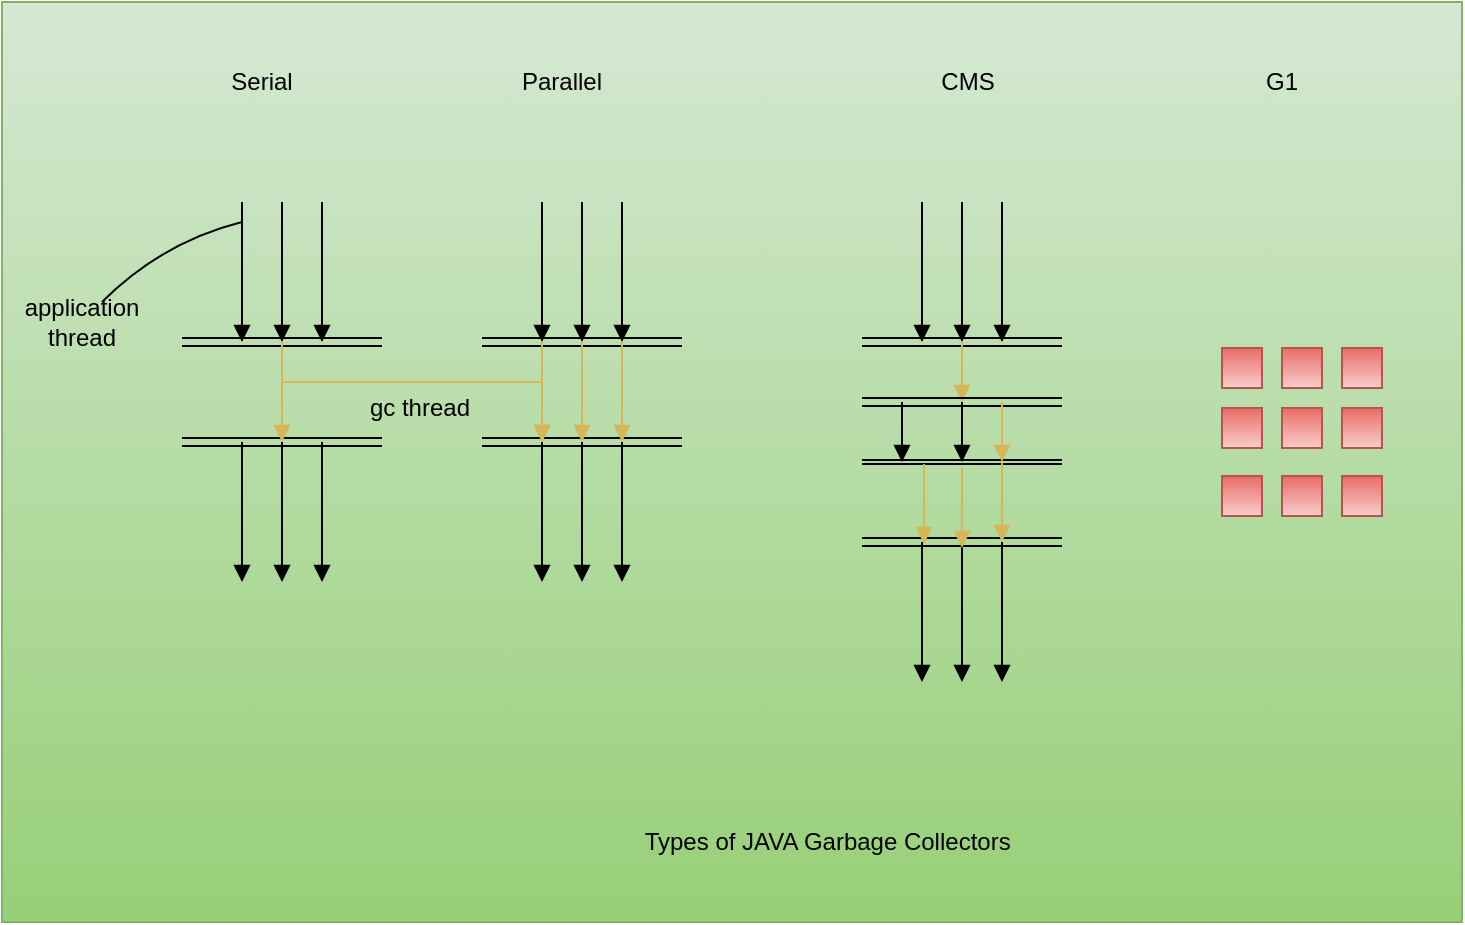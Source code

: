 <mxfile version="12.0.0" type="github" pages="1"><diagram id="sXI76t0ioFXUszAyzwJA" name="第 1 页"><mxGraphModel dx="1550" dy="380" grid="1" gridSize="10" guides="1" tooltips="1" connect="1" arrows="1" fold="1" page="1" pageScale="1" pageWidth="827" pageHeight="1169" math="0" shadow="0"><root><mxCell id="0"/><mxCell id="1" parent="0"/><mxCell id="nscNsXpCPMkslsyI9hkL-88" value="" style="rounded=0;whiteSpace=wrap;html=1;fillColor=#d5e8d4;strokeColor=#82b366;gradientColor=#97d077;" vertex="1" parent="1"><mxGeometry x="-50" y="20" width="730" height="460" as="geometry"/></mxCell><mxCell id="nscNsXpCPMkslsyI9hkL-2" value="Serial" style="text;html=1;strokeColor=none;fillColor=none;align=center;verticalAlign=middle;whiteSpace=wrap;rounded=0;" vertex="1" parent="1"><mxGeometry x="60" y="50" width="40" height="20" as="geometry"/></mxCell><mxCell id="nscNsXpCPMkslsyI9hkL-13" value="" style="endArrow=block;endFill=1;endSize=6;html=1;" edge="1" parent="1"><mxGeometry width="100" relative="1" as="geometry"><mxPoint x="70" y="120" as="sourcePoint"/><mxPoint x="70" y="190" as="targetPoint"/></mxGeometry></mxCell><mxCell id="nscNsXpCPMkslsyI9hkL-14" value="" style="shape=link;html=1;" edge="1" parent="1"><mxGeometry width="100" relative="1" as="geometry"><mxPoint x="40" y="190" as="sourcePoint"/><mxPoint x="140" y="190" as="targetPoint"/></mxGeometry></mxCell><mxCell id="nscNsXpCPMkslsyI9hkL-16" value="" style="endArrow=block;endFill=1;endSize=6;html=1;" edge="1" parent="1"><mxGeometry width="100" relative="1" as="geometry"><mxPoint x="90" y="120" as="sourcePoint"/><mxPoint x="90" y="190" as="targetPoint"/></mxGeometry></mxCell><mxCell id="nscNsXpCPMkslsyI9hkL-17" value="" style="endArrow=block;endFill=1;endSize=6;html=1;" edge="1" parent="1"><mxGeometry width="100" relative="1" as="geometry"><mxPoint x="110" y="120" as="sourcePoint"/><mxPoint x="110" y="190" as="targetPoint"/></mxGeometry></mxCell><mxCell id="nscNsXpCPMkslsyI9hkL-19" value="" style="endArrow=block;endFill=1;endSize=6;html=1;" edge="1" parent="1"><mxGeometry width="100" relative="1" as="geometry"><mxPoint x="70" y="240" as="sourcePoint"/><mxPoint x="70" y="310" as="targetPoint"/></mxGeometry></mxCell><mxCell id="nscNsXpCPMkslsyI9hkL-21" value="" style="endArrow=block;endFill=1;endSize=6;html=1;" edge="1" parent="1"><mxGeometry width="100" relative="1" as="geometry"><mxPoint x="90" y="240" as="sourcePoint"/><mxPoint x="90" y="310" as="targetPoint"/></mxGeometry></mxCell><mxCell id="nscNsXpCPMkslsyI9hkL-22" value="" style="endArrow=block;endFill=1;endSize=6;html=1;" edge="1" parent="1"><mxGeometry width="100" relative="1" as="geometry"><mxPoint x="110" y="240" as="sourcePoint"/><mxPoint x="110" y="310" as="targetPoint"/></mxGeometry></mxCell><mxCell id="nscNsXpCPMkslsyI9hkL-23" value="" style="shape=link;html=1;" edge="1" parent="1"><mxGeometry width="100" relative="1" as="geometry"><mxPoint x="40" y="240" as="sourcePoint"/><mxPoint x="140" y="240" as="targetPoint"/></mxGeometry></mxCell><mxCell id="nscNsXpCPMkslsyI9hkL-24" value="" style="endArrow=block;endFill=1;endSize=6;html=1;fillColor=#fff2cc;strokeColor=#d6b656;gradientColor=#ffd966;" edge="1" parent="1"><mxGeometry width="100" relative="1" as="geometry"><mxPoint x="90" y="190" as="sourcePoint"/><mxPoint x="90" y="240" as="targetPoint"/></mxGeometry></mxCell><mxCell id="nscNsXpCPMkslsyI9hkL-25" value="" style="endArrow=block;endFill=1;endSize=6;html=1;" edge="1" parent="1"><mxGeometry width="100" relative="1" as="geometry"><mxPoint x="220" y="120" as="sourcePoint"/><mxPoint x="220" y="190" as="targetPoint"/></mxGeometry></mxCell><mxCell id="nscNsXpCPMkslsyI9hkL-26" value="" style="shape=link;html=1;" edge="1" parent="1"><mxGeometry width="100" relative="1" as="geometry"><mxPoint x="190" y="190" as="sourcePoint"/><mxPoint x="290" y="190" as="targetPoint"/></mxGeometry></mxCell><mxCell id="nscNsXpCPMkslsyI9hkL-27" value="" style="endArrow=block;endFill=1;endSize=6;html=1;" edge="1" parent="1"><mxGeometry width="100" relative="1" as="geometry"><mxPoint x="240" y="120" as="sourcePoint"/><mxPoint x="240" y="190" as="targetPoint"/></mxGeometry></mxCell><mxCell id="nscNsXpCPMkslsyI9hkL-28" value="" style="endArrow=block;endFill=1;endSize=6;html=1;" edge="1" parent="1"><mxGeometry width="100" relative="1" as="geometry"><mxPoint x="260" y="120" as="sourcePoint"/><mxPoint x="260" y="190" as="targetPoint"/></mxGeometry></mxCell><mxCell id="nscNsXpCPMkslsyI9hkL-29" value="" style="endArrow=block;endFill=1;endSize=6;html=1;" edge="1" parent="1"><mxGeometry width="100" relative="1" as="geometry"><mxPoint x="220" y="240" as="sourcePoint"/><mxPoint x="220" y="310" as="targetPoint"/></mxGeometry></mxCell><mxCell id="nscNsXpCPMkslsyI9hkL-30" value="" style="endArrow=block;endFill=1;endSize=6;html=1;" edge="1" parent="1"><mxGeometry width="100" relative="1" as="geometry"><mxPoint x="240" y="240" as="sourcePoint"/><mxPoint x="240" y="310" as="targetPoint"/></mxGeometry></mxCell><mxCell id="nscNsXpCPMkslsyI9hkL-31" value="" style="endArrow=block;endFill=1;endSize=6;html=1;" edge="1" parent="1"><mxGeometry width="100" relative="1" as="geometry"><mxPoint x="260" y="240" as="sourcePoint"/><mxPoint x="260" y="310" as="targetPoint"/></mxGeometry></mxCell><mxCell id="nscNsXpCPMkslsyI9hkL-32" value="" style="shape=link;html=1;" edge="1" parent="1"><mxGeometry width="100" relative="1" as="geometry"><mxPoint x="190" y="240" as="sourcePoint"/><mxPoint x="290" y="240" as="targetPoint"/></mxGeometry></mxCell><mxCell id="nscNsXpCPMkslsyI9hkL-33" value="" style="endArrow=block;endFill=1;endSize=6;html=1;gradientColor=#ffd966;fillColor=#fff2cc;strokeColor=#d6b656;" edge="1" parent="1"><mxGeometry width="100" relative="1" as="geometry"><mxPoint x="240" y="190" as="sourcePoint"/><mxPoint x="240" y="240" as="targetPoint"/></mxGeometry></mxCell><mxCell id="nscNsXpCPMkslsyI9hkL-34" value="" style="endArrow=block;endFill=1;endSize=6;html=1;" edge="1" parent="1"><mxGeometry width="100" relative="1" as="geometry"><mxPoint x="410" y="120" as="sourcePoint"/><mxPoint x="410" y="190" as="targetPoint"/></mxGeometry></mxCell><mxCell id="nscNsXpCPMkslsyI9hkL-35" value="" style="shape=link;html=1;" edge="1" parent="1"><mxGeometry width="100" relative="1" as="geometry"><mxPoint x="380" y="190" as="sourcePoint"/><mxPoint x="480" y="190" as="targetPoint"/></mxGeometry></mxCell><mxCell id="nscNsXpCPMkslsyI9hkL-36" value="" style="endArrow=block;endFill=1;endSize=6;html=1;" edge="1" parent="1"><mxGeometry width="100" relative="1" as="geometry"><mxPoint x="430" y="120" as="sourcePoint"/><mxPoint x="430" y="190" as="targetPoint"/></mxGeometry></mxCell><mxCell id="nscNsXpCPMkslsyI9hkL-37" value="" style="endArrow=block;endFill=1;endSize=6;html=1;" edge="1" parent="1"><mxGeometry width="100" relative="1" as="geometry"><mxPoint x="450" y="120" as="sourcePoint"/><mxPoint x="450" y="190" as="targetPoint"/></mxGeometry></mxCell><mxCell id="nscNsXpCPMkslsyI9hkL-38" value="" style="endArrow=block;endFill=1;endSize=6;html=1;" edge="1" parent="1"><mxGeometry width="100" relative="1" as="geometry"><mxPoint x="410" y="290" as="sourcePoint"/><mxPoint x="410" y="360" as="targetPoint"/></mxGeometry></mxCell><mxCell id="nscNsXpCPMkslsyI9hkL-39" value="" style="endArrow=block;endFill=1;endSize=6;html=1;" edge="1" parent="1"><mxGeometry width="100" relative="1" as="geometry"><mxPoint x="430" y="290" as="sourcePoint"/><mxPoint x="430" y="360" as="targetPoint"/></mxGeometry></mxCell><mxCell id="nscNsXpCPMkslsyI9hkL-40" value="" style="endArrow=block;endFill=1;endSize=6;html=1;" edge="1" parent="1"><mxGeometry width="100" relative="1" as="geometry"><mxPoint x="450" y="290" as="sourcePoint"/><mxPoint x="450" y="360" as="targetPoint"/></mxGeometry></mxCell><mxCell id="nscNsXpCPMkslsyI9hkL-41" value="" style="shape=link;html=1;" edge="1" parent="1"><mxGeometry width="100" relative="1" as="geometry"><mxPoint x="380" y="290" as="sourcePoint"/><mxPoint x="480" y="290" as="targetPoint"/></mxGeometry></mxCell><mxCell id="nscNsXpCPMkslsyI9hkL-42" value="" style="endArrow=block;endFill=1;endSize=6;html=1;gradientColor=#ffd966;fillColor=#fff2cc;strokeColor=#d6b656;" edge="1" parent="1"><mxGeometry width="100" relative="1" as="geometry"><mxPoint x="430" y="190" as="sourcePoint"/><mxPoint x="430" y="220" as="targetPoint"/></mxGeometry></mxCell><mxCell id="nscNsXpCPMkslsyI9hkL-43" value="" style="endArrow=block;endFill=1;endSize=6;html=1;gradientColor=#ffd966;fillColor=#fff2cc;strokeColor=#d6b656;" edge="1" parent="1"><mxGeometry width="100" relative="1" as="geometry"><mxPoint x="220" y="190" as="sourcePoint"/><mxPoint x="220" y="240" as="targetPoint"/></mxGeometry></mxCell><mxCell id="nscNsXpCPMkslsyI9hkL-44" value="" style="endArrow=block;endFill=1;endSize=6;html=1;gradientColor=#ffd966;fillColor=#fff2cc;strokeColor=#d6b656;" edge="1" parent="1"><mxGeometry width="100" relative="1" as="geometry"><mxPoint x="220" y="190" as="sourcePoint"/><mxPoint x="220" y="240" as="targetPoint"/><Array as="points"><mxPoint x="220" y="210"/></Array></mxGeometry></mxCell><mxCell id="nscNsXpCPMkslsyI9hkL-46" value="" style="endArrow=block;endFill=1;endSize=6;html=1;gradientColor=#ffd966;fillColor=#fff2cc;strokeColor=#d6b656;" edge="1" parent="1"><mxGeometry width="100" relative="1" as="geometry"><mxPoint x="260" y="190" as="sourcePoint"/><mxPoint x="260" y="240" as="targetPoint"/></mxGeometry></mxCell><mxCell id="nscNsXpCPMkslsyI9hkL-47" value="" style="shape=link;html=1;" edge="1" parent="1"><mxGeometry width="100" relative="1" as="geometry"><mxPoint x="380" y="220" as="sourcePoint"/><mxPoint x="480" y="220" as="targetPoint"/></mxGeometry></mxCell><mxCell id="nscNsXpCPMkslsyI9hkL-48" value="" style="shape=link;html=1;width=-2;" edge="1" parent="1"><mxGeometry width="100" relative="1" as="geometry"><mxPoint x="380" y="250" as="sourcePoint"/><mxPoint x="480" y="250" as="targetPoint"/></mxGeometry></mxCell><mxCell id="nscNsXpCPMkslsyI9hkL-51" value="" style="endArrow=block;endFill=1;endSize=6;html=1;gradientColor=#ffd966;fillColor=#fff2cc;strokeColor=#d6b656;" edge="1" parent="1"><mxGeometry width="100" relative="1" as="geometry"><mxPoint x="450" y="250" as="sourcePoint"/><mxPoint x="450" y="290" as="targetPoint"/><Array as="points"/></mxGeometry></mxCell><mxCell id="nscNsXpCPMkslsyI9hkL-52" value="" style="endArrow=block;endFill=1;endSize=6;html=1;gradientColor=#ffd966;fillColor=#fff2cc;strokeColor=#d6b656;" edge="1" parent="1"><mxGeometry width="100" relative="1" as="geometry"><mxPoint x="450" y="220" as="sourcePoint"/><mxPoint x="450" y="250" as="targetPoint"/></mxGeometry></mxCell><mxCell id="nscNsXpCPMkslsyI9hkL-54" value="" style="endArrow=block;endFill=1;endSize=6;html=1;gradientColor=#ffd966;fillColor=#fff2cc;strokeColor=#000000;" edge="1" parent="1"><mxGeometry width="100" relative="1" as="geometry"><mxPoint x="430" y="220" as="sourcePoint"/><mxPoint x="430" y="250" as="targetPoint"/></mxGeometry></mxCell><mxCell id="nscNsXpCPMkslsyI9hkL-55" value="" style="endArrow=block;endFill=1;endSize=6;html=1;gradientColor=#ffd966;fillColor=#fff2cc;strokeColor=#000000;" edge="1" parent="1"><mxGeometry width="100" relative="1" as="geometry"><mxPoint x="400" y="220" as="sourcePoint"/><mxPoint x="400" y="250" as="targetPoint"/></mxGeometry></mxCell><mxCell id="nscNsXpCPMkslsyI9hkL-57" value="" style="endArrow=block;endFill=1;endSize=6;html=1;gradientColor=#ffd966;fillColor=#fff2cc;strokeColor=#d6b656;" edge="1" parent="1"><mxGeometry width="100" relative="1" as="geometry"><mxPoint x="411" y="251" as="sourcePoint"/><mxPoint x="411" y="291" as="targetPoint"/><Array as="points"/></mxGeometry></mxCell><mxCell id="nscNsXpCPMkslsyI9hkL-58" value="" style="endArrow=block;endFill=1;endSize=6;html=1;gradientColor=#ffd966;fillColor=#fff2cc;strokeColor=#d6b656;" edge="1" parent="1"><mxGeometry width="100" relative="1" as="geometry"><mxPoint x="430" y="253" as="sourcePoint"/><mxPoint x="430" y="293" as="targetPoint"/><Array as="points"/></mxGeometry></mxCell><mxCell id="nscNsXpCPMkslsyI9hkL-59" value="application thread" style="text;html=1;strokeColor=none;fillColor=none;align=center;verticalAlign=middle;whiteSpace=wrap;rounded=0;" vertex="1" parent="1"><mxGeometry x="-30" y="170" width="40" height="20" as="geometry"/></mxCell><mxCell id="nscNsXpCPMkslsyI9hkL-60" value="gc thread" style="text;html=1;strokeColor=none;fillColor=none;align=center;verticalAlign=middle;whiteSpace=wrap;rounded=0;" vertex="1" parent="1"><mxGeometry x="129" y="213" width="60" height="20" as="geometry"/></mxCell><mxCell id="nscNsXpCPMkslsyI9hkL-62" value="" style="endArrow=none;html=1;strokeColor=#d6b656;gradientColor=#ffd966;fillColor=#fff2cc;" edge="1" parent="1"><mxGeometry width="50" height="50" relative="1" as="geometry"><mxPoint x="90" y="210" as="sourcePoint"/><mxPoint x="220" y="210" as="targetPoint"/></mxGeometry></mxCell><mxCell id="nscNsXpCPMkslsyI9hkL-66" value="" style="endArrow=none;html=1;strokeColor=#000000;curved=1;exitX=0.75;exitY=0;exitDx=0;exitDy=0;" edge="1" parent="1" source="nscNsXpCPMkslsyI9hkL-59"><mxGeometry width="50" height="50" relative="1" as="geometry"><mxPoint x="-40" y="440" as="sourcePoint"/><mxPoint x="70" y="130" as="targetPoint"/><Array as="points"><mxPoint x="30" y="140"/></Array></mxGeometry></mxCell><mxCell id="nscNsXpCPMkslsyI9hkL-67" value="" style="whiteSpace=wrap;html=1;aspect=fixed;gradientColor=#ea6b66;fillColor=#f8cecc;strokeColor=#b85450;flipH=1;flipV=1;" vertex="1" parent="1"><mxGeometry x="560" y="193" width="20" height="20" as="geometry"/></mxCell><mxCell id="nscNsXpCPMkslsyI9hkL-68" value="" style="whiteSpace=wrap;html=1;aspect=fixed;gradientColor=#ea6b66;fillColor=#f8cecc;strokeColor=#b85450;flipH=1;flipV=1;" vertex="1" parent="1"><mxGeometry x="590" y="193" width="20" height="20" as="geometry"/></mxCell><mxCell id="nscNsXpCPMkslsyI9hkL-69" value="" style="whiteSpace=wrap;html=1;aspect=fixed;gradientColor=#ea6b66;fillColor=#f8cecc;strokeColor=#b85450;flipH=1;flipV=1;" vertex="1" parent="1"><mxGeometry x="560" y="223" width="20" height="20" as="geometry"/></mxCell><mxCell id="nscNsXpCPMkslsyI9hkL-70" value="" style="whiteSpace=wrap;html=1;aspect=fixed;gradientColor=#ea6b66;fillColor=#f8cecc;strokeColor=#b85450;flipH=1;flipV=1;" vertex="1" parent="1"><mxGeometry x="590" y="223" width="20" height="20" as="geometry"/></mxCell><mxCell id="nscNsXpCPMkslsyI9hkL-71" value="" style="whiteSpace=wrap;html=1;aspect=fixed;gradientColor=#ea6b66;fillColor=#f8cecc;strokeColor=#b85450;flipH=1;flipV=1;" vertex="1" parent="1"><mxGeometry x="620" y="223" width="20" height="20" as="geometry"/></mxCell><mxCell id="nscNsXpCPMkslsyI9hkL-72" value="" style="whiteSpace=wrap;html=1;aspect=fixed;gradientColor=#ea6b66;fillColor=#f8cecc;strokeColor=#b85450;flipH=1;flipV=1;" vertex="1" parent="1"><mxGeometry x="560" y="257" width="20" height="20" as="geometry"/></mxCell><mxCell id="nscNsXpCPMkslsyI9hkL-73" value="" style="whiteSpace=wrap;html=1;aspect=fixed;gradientColor=#ea6b66;fillColor=#f8cecc;strokeColor=#b85450;flipH=1;flipV=1;" vertex="1" parent="1"><mxGeometry x="590" y="257" width="20" height="20" as="geometry"/></mxCell><mxCell id="nscNsXpCPMkslsyI9hkL-74" value="" style="whiteSpace=wrap;html=1;aspect=fixed;gradientColor=#ea6b66;fillColor=#f8cecc;strokeColor=#b85450;flipH=1;flipV=1;" vertex="1" parent="1"><mxGeometry x="620" y="257" width="20" height="20" as="geometry"/></mxCell><mxCell id="nscNsXpCPMkslsyI9hkL-76" value="" style="whiteSpace=wrap;html=1;aspect=fixed;gradientColor=#ea6b66;fillColor=#f8cecc;strokeColor=#b85450;flipH=1;flipV=1;" vertex="1" parent="1"><mxGeometry x="620" y="193" width="20" height="20" as="geometry"/></mxCell><mxCell id="nscNsXpCPMkslsyI9hkL-84" value="Parallel" style="text;html=1;strokeColor=none;fillColor=none;align=center;verticalAlign=middle;whiteSpace=wrap;rounded=0;" vertex="1" parent="1"><mxGeometry x="210" y="50" width="40" height="20" as="geometry"/></mxCell><mxCell id="nscNsXpCPMkslsyI9hkL-85" value="CMS" style="text;html=1;strokeColor=none;fillColor=none;align=center;verticalAlign=middle;whiteSpace=wrap;rounded=0;" vertex="1" parent="1"><mxGeometry x="413" y="50" width="40" height="20" as="geometry"/></mxCell><mxCell id="nscNsXpCPMkslsyI9hkL-87" value="G1" style="text;html=1;strokeColor=none;fillColor=none;align=center;verticalAlign=middle;whiteSpace=wrap;rounded=0;" vertex="1" parent="1"><mxGeometry x="570" y="50" width="40" height="20" as="geometry"/></mxCell><mxCell id="nscNsXpCPMkslsyI9hkL-89" value="Types of JAVA Garbage Collectors&amp;nbsp;" style="text;html=1;strokeColor=none;fillColor=none;align=center;verticalAlign=middle;whiteSpace=wrap;rounded=0;" vertex="1" parent="1"><mxGeometry x="129" y="430" width="471" height="20" as="geometry"/></mxCell></root></mxGraphModel></diagram></mxfile>